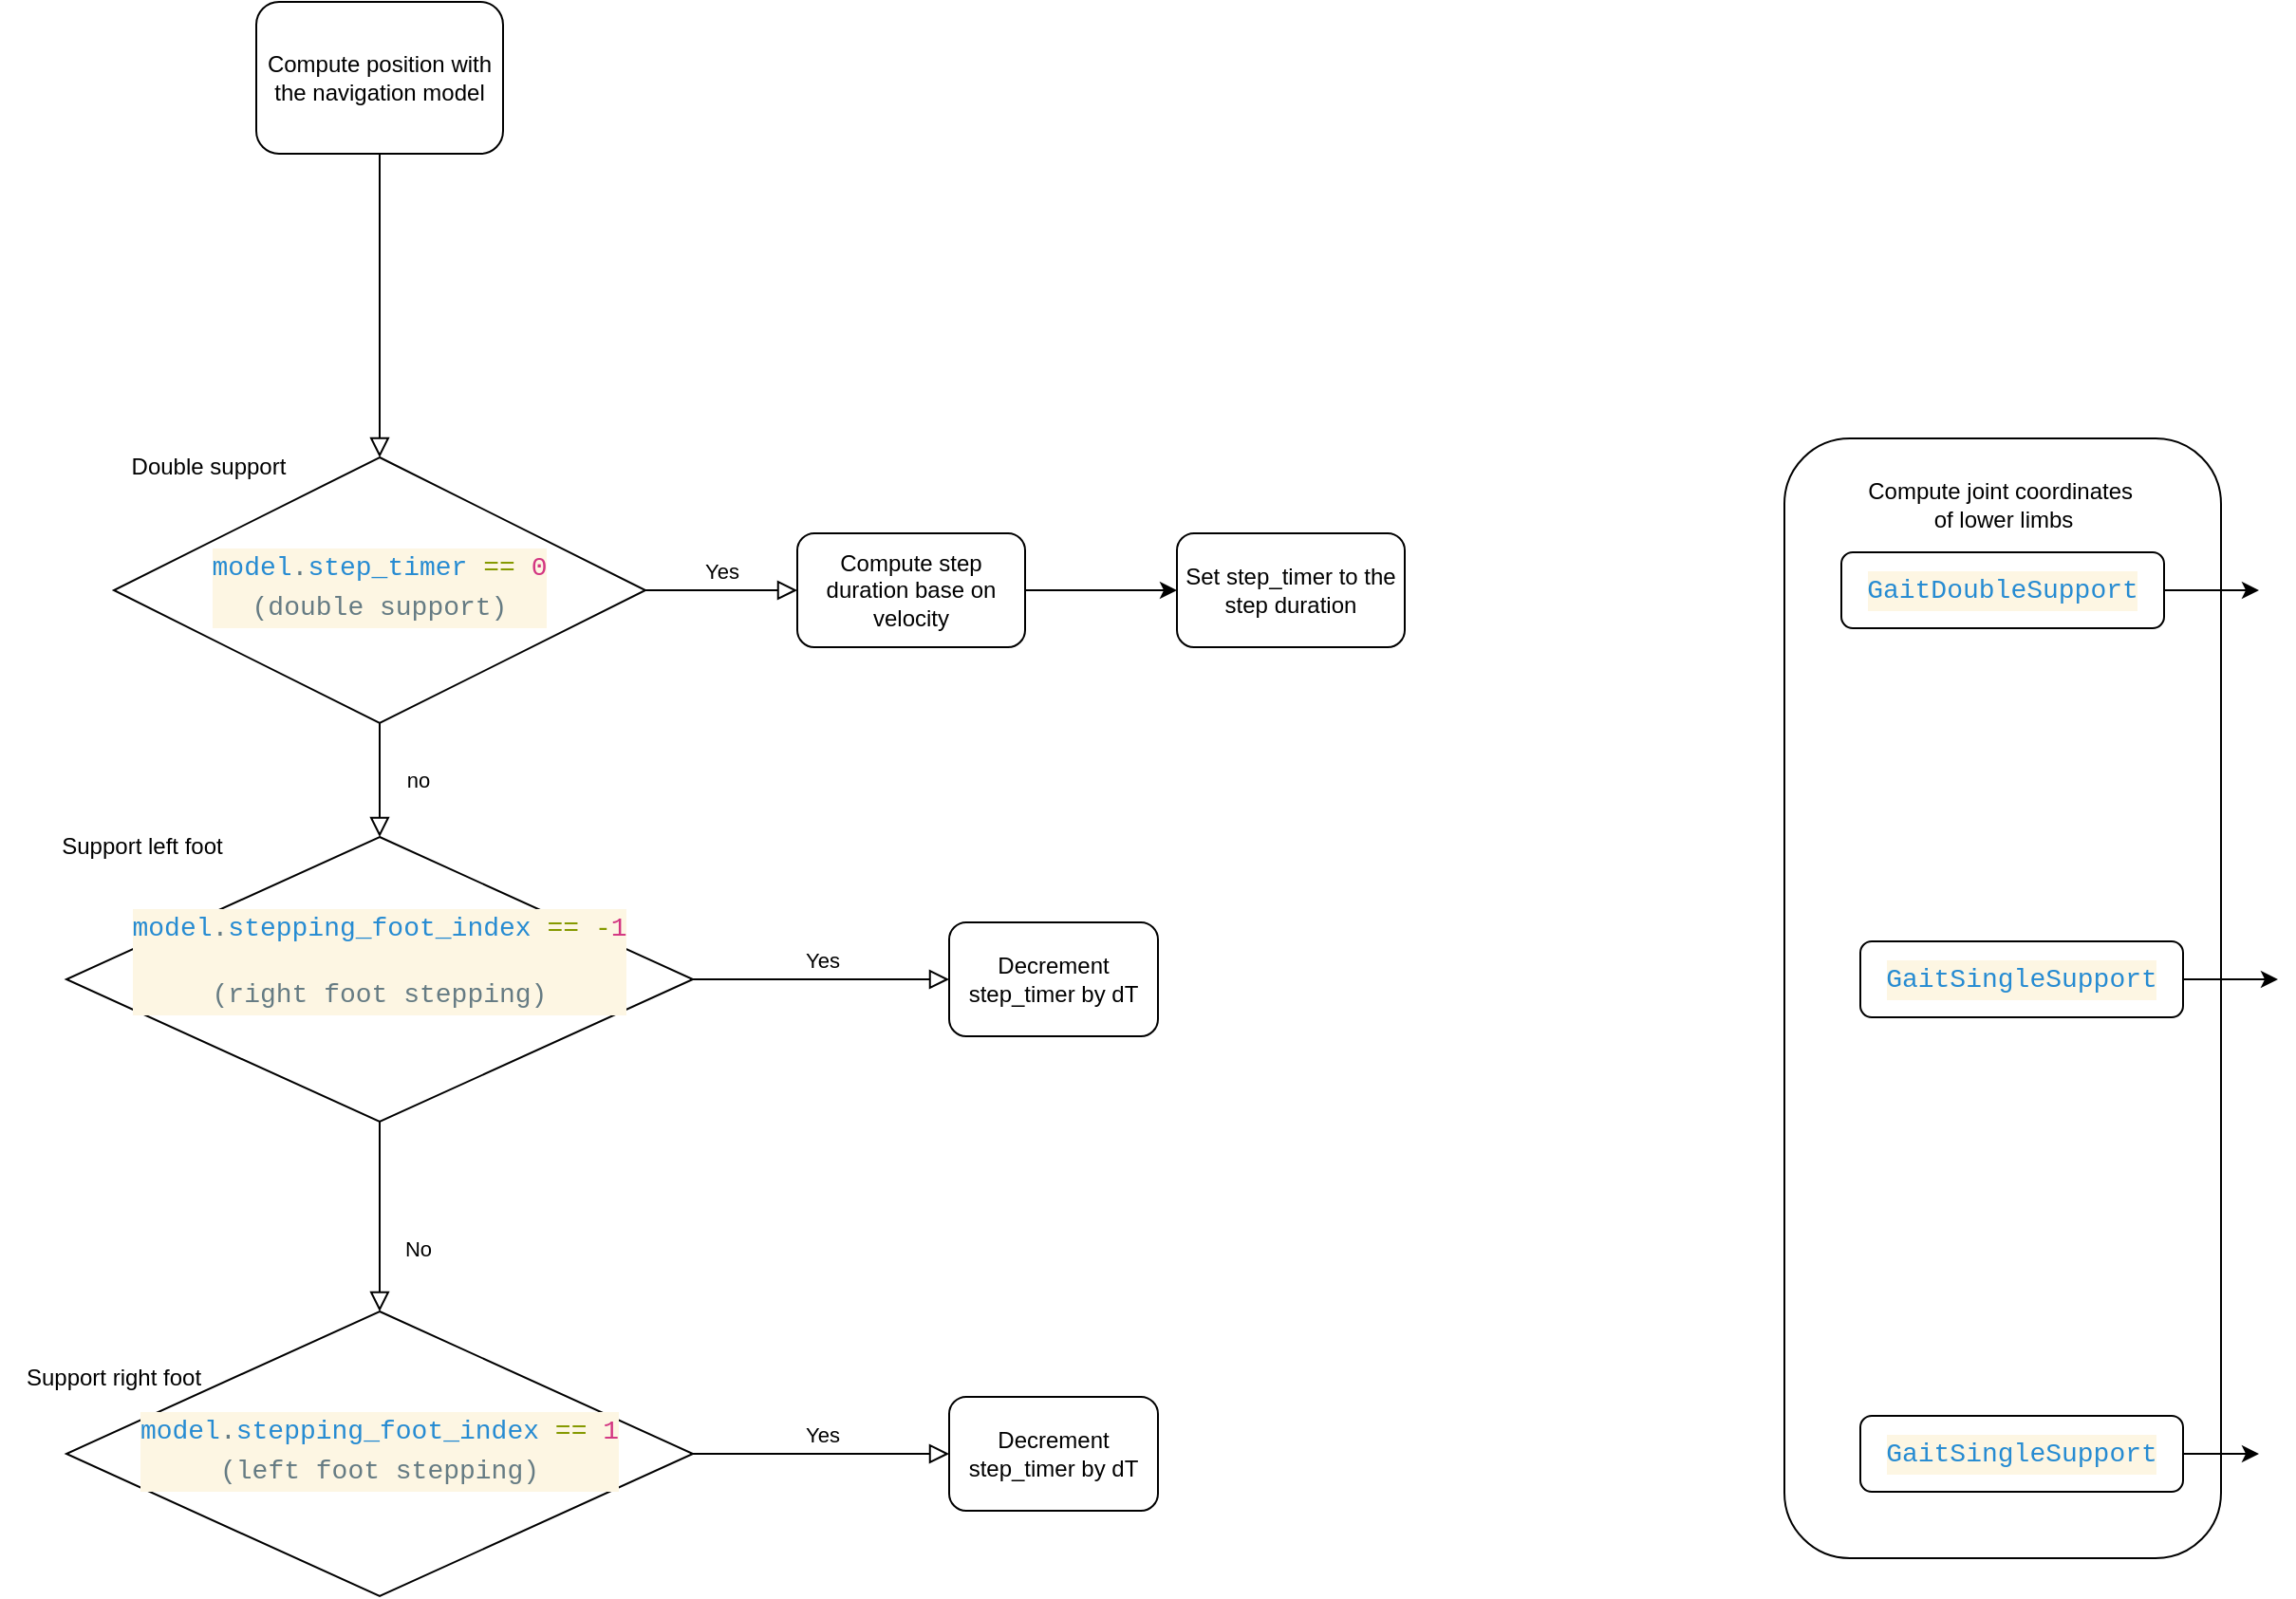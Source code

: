 <mxfile version="27.0.5">
  <diagram id="C5RBs43oDa-KdzZeNtuy" name="Page-1">
    <mxGraphModel dx="1482" dy="2116" grid="1" gridSize="10" guides="1" tooltips="1" connect="1" arrows="1" fold="1" page="1" pageScale="1" pageWidth="827" pageHeight="1169" math="0" shadow="0">
      <root>
        <mxCell id="WIyWlLk6GJQsqaUBKTNV-0" />
        <mxCell id="WIyWlLk6GJQsqaUBKTNV-1" parent="WIyWlLk6GJQsqaUBKTNV-0" />
        <mxCell id="PQirl96RrpEJDy-1M4Qc-6" value="" style="rounded=1;whiteSpace=wrap;html=1;fillColor=none;" vertex="1" parent="WIyWlLk6GJQsqaUBKTNV-1">
          <mxGeometry x="1030" y="190" width="230" height="590" as="geometry" />
        </mxCell>
        <mxCell id="WIyWlLk6GJQsqaUBKTNV-2" value="" style="rounded=0;html=1;jettySize=auto;orthogonalLoop=1;fontSize=11;endArrow=block;endFill=0;endSize=8;strokeWidth=1;shadow=0;labelBackgroundColor=none;edgeStyle=orthogonalEdgeStyle;" parent="WIyWlLk6GJQsqaUBKTNV-1" source="WIyWlLk6GJQsqaUBKTNV-3" target="WIyWlLk6GJQsqaUBKTNV-6" edge="1">
          <mxGeometry relative="1" as="geometry" />
        </mxCell>
        <mxCell id="WIyWlLk6GJQsqaUBKTNV-3" value="&lt;div&gt;Compute position with the navigation model&lt;/div&gt;" style="rounded=1;whiteSpace=wrap;html=1;fontSize=12;glass=0;strokeWidth=1;shadow=0;" parent="WIyWlLk6GJQsqaUBKTNV-1" vertex="1">
          <mxGeometry x="225" y="-40" width="130" height="80" as="geometry" />
        </mxCell>
        <mxCell id="WIyWlLk6GJQsqaUBKTNV-4" value="no" style="rounded=0;html=1;jettySize=auto;orthogonalLoop=1;fontSize=11;endArrow=block;endFill=0;endSize=8;strokeWidth=1;shadow=0;labelBackgroundColor=none;edgeStyle=orthogonalEdgeStyle;" parent="WIyWlLk6GJQsqaUBKTNV-1" source="WIyWlLk6GJQsqaUBKTNV-6" target="WIyWlLk6GJQsqaUBKTNV-10" edge="1">
          <mxGeometry y="20" relative="1" as="geometry">
            <mxPoint as="offset" />
          </mxGeometry>
        </mxCell>
        <mxCell id="WIyWlLk6GJQsqaUBKTNV-6" value="&lt;div style=&quot;color: rgb(101, 123, 131); background-color: rgb(253, 246, 227); font-family: Menlo, Monaco, &amp;quot;Courier New&amp;quot;, monospace; font-weight: normal; font-size: 14px; line-height: 21px; white-space: pre;&quot;&gt;&lt;div&gt;&lt;span style=&quot;color: rgb(38, 139, 210);&quot;&gt;model&lt;/span&gt;&lt;span style=&quot;color: rgb(101, 123, 131);&quot;&gt;.&lt;/span&gt;&lt;span style=&quot;color: rgb(38, 139, 210);&quot;&gt;step_timer&lt;/span&gt;&lt;span style=&quot;color: rgb(101, 123, 131);&quot;&gt; &lt;/span&gt;&lt;span style=&quot;color: rgb(133, 153, 0);&quot;&gt;==&lt;/span&gt;&lt;span style=&quot;color: rgb(101, 123, 131);&quot;&gt; &lt;/span&gt;&lt;span style=&quot;color: rgb(211, 54, 130);&quot;&gt;0&lt;/span&gt;&lt;/div&gt;&lt;div&gt;(double support)&lt;/div&gt;&lt;/div&gt;" style="rhombus;whiteSpace=wrap;html=1;shadow=0;fontFamily=Helvetica;fontSize=12;align=center;strokeWidth=1;spacing=6;spacingTop=-4;" parent="WIyWlLk6GJQsqaUBKTNV-1" vertex="1">
          <mxGeometry x="150" y="200" width="280" height="140" as="geometry" />
        </mxCell>
        <mxCell id="WIyWlLk6GJQsqaUBKTNV-8" value="No" style="rounded=0;html=1;jettySize=auto;orthogonalLoop=1;fontSize=11;endArrow=block;endFill=0;endSize=8;strokeWidth=1;shadow=0;labelBackgroundColor=none;edgeStyle=orthogonalEdgeStyle;entryX=0.5;entryY=0;entryDx=0;entryDy=0;" parent="WIyWlLk6GJQsqaUBKTNV-1" source="WIyWlLk6GJQsqaUBKTNV-10" target="FwC-rO2hknufRGH2ORat-2" edge="1">
          <mxGeometry x="0.333" y="20" relative="1" as="geometry">
            <mxPoint as="offset" />
            <mxPoint x="265" y="670" as="targetPoint" />
          </mxGeometry>
        </mxCell>
        <mxCell id="WIyWlLk6GJQsqaUBKTNV-9" value="Yes" style="edgeStyle=orthogonalEdgeStyle;rounded=0;html=1;jettySize=auto;orthogonalLoop=1;fontSize=11;endArrow=block;endFill=0;endSize=8;strokeWidth=1;shadow=0;labelBackgroundColor=none;entryX=0;entryY=0.5;entryDx=0;entryDy=0;" parent="WIyWlLk6GJQsqaUBKTNV-1" source="WIyWlLk6GJQsqaUBKTNV-10" target="PQirl96RrpEJDy-1M4Qc-11" edge="1">
          <mxGeometry y="10" relative="1" as="geometry">
            <mxPoint as="offset" />
            <mxPoint x="610" y="470" as="targetPoint" />
          </mxGeometry>
        </mxCell>
        <mxCell id="WIyWlLk6GJQsqaUBKTNV-10" value="&lt;div style=&quot;color: rgb(101, 123, 131); background-color: rgb(253, 246, 227); font-family: Menlo, Monaco, &amp;quot;Courier New&amp;quot;, monospace; font-weight: normal; font-size: 14px; line-height: 21px; white-space: pre;&quot;&gt;&lt;p&gt;&lt;span style=&quot;color: rgb(38, 139, 210);&quot;&gt;&lt;/span&gt;&lt;span style=&quot;color: rgb(38, 139, 210);&quot;&gt;model&lt;/span&gt;&lt;span style=&quot;color: rgb(101, 123, 131);&quot;&gt;.&lt;/span&gt;&lt;span style=&quot;color: rgb(38, 139, 210);&quot;&gt;stepping_foot_index&lt;/span&gt;&lt;span style=&quot;color: rgb(101, 123, 131);&quot;&gt; &lt;/span&gt;&lt;span style=&quot;color: rgb(133, 153, 0);&quot;&gt;==&lt;/span&gt;&lt;span style=&quot;color: rgb(101, 123, 131);&quot;&gt; &lt;/span&gt;&lt;span style=&quot;color: rgb(133, 153, 0);&quot;&gt;-&lt;/span&gt;&lt;span style=&quot;color: rgb(211, 54, 130);&quot;&gt;1&lt;/span&gt;&lt;/p&gt;&lt;p&gt;(right foot stepping)&lt;/p&gt;&lt;/div&gt;&lt;div&gt;&lt;br&gt;&lt;/div&gt;" style="rhombus;whiteSpace=wrap;html=1;shadow=0;fontFamily=Helvetica;fontSize=12;align=center;strokeWidth=1;spacing=6;spacingTop=-4;" parent="WIyWlLk6GJQsqaUBKTNV-1" vertex="1">
          <mxGeometry x="125" y="400" width="330" height="150" as="geometry" />
        </mxCell>
        <mxCell id="FwC-rO2hknufRGH2ORat-4" style="edgeStyle=orthogonalEdgeStyle;rounded=0;orthogonalLoop=1;jettySize=auto;html=1;" parent="WIyWlLk6GJQsqaUBKTNV-1" source="WIyWlLk6GJQsqaUBKTNV-12" edge="1">
          <mxGeometry relative="1" as="geometry">
            <mxPoint x="1290" y="475" as="targetPoint" />
          </mxGeometry>
        </mxCell>
        <mxCell id="WIyWlLk6GJQsqaUBKTNV-12" value="&lt;div style=&quot;color: #657b83;background-color: #fdf6e3;font-family: Menlo, Monaco, &#39;Courier New&#39;, monospace;font-weight: normal;font-size: 14px;line-height: 21px;white-space: pre;&quot;&gt;&lt;div&gt;&lt;span style=&quot;color: #268bd2;&quot;&gt;GaitSingleSupport&lt;/span&gt;&lt;/div&gt;&lt;/div&gt;" style="rounded=1;whiteSpace=wrap;html=1;fontSize=12;glass=0;strokeWidth=1;shadow=0;" parent="WIyWlLk6GJQsqaUBKTNV-1" vertex="1">
          <mxGeometry x="1070" y="455" width="170" height="40" as="geometry" />
        </mxCell>
        <mxCell id="FwC-rO2hknufRGH2ORat-2" value="&lt;div style=&quot;color: rgb(101, 123, 131); background-color: rgb(253, 246, 227); font-family: Menlo, Monaco, &amp;quot;Courier New&amp;quot;, monospace; font-weight: normal; font-size: 14px; line-height: 21px; white-space: pre;&quot;&gt;&lt;div&gt;&lt;span style=&quot;color: rgb(38, 139, 210);&quot;&gt;model&lt;/span&gt;&lt;span style=&quot;color: rgb(101, 123, 131);&quot;&gt;.&lt;/span&gt;&lt;span style=&quot;color: rgb(38, 139, 210);&quot;&gt;stepping_foot_index&lt;/span&gt;&lt;span style=&quot;color: rgb(101, 123, 131);&quot;&gt; &lt;/span&gt;&lt;span style=&quot;color: rgb(133, 153, 0);&quot;&gt;==&lt;/span&gt;&lt;span style=&quot;color: rgb(101, 123, 131);&quot;&gt; &lt;/span&gt;&lt;span style=&quot;color: rgb(211, 54, 130);&quot;&gt;1&lt;/span&gt;&lt;br&gt;&lt;/div&gt;&lt;div&gt;(left foot stepping)&lt;/div&gt;&lt;/div&gt;" style="rhombus;whiteSpace=wrap;html=1;shadow=0;fontFamily=Helvetica;fontSize=12;align=center;strokeWidth=1;spacing=6;spacingTop=-4;" parent="WIyWlLk6GJQsqaUBKTNV-1" vertex="1">
          <mxGeometry x="125" y="650" width="330" height="150" as="geometry" />
        </mxCell>
        <mxCell id="FwC-rO2hknufRGH2ORat-5" value="Yes" style="edgeStyle=orthogonalEdgeStyle;rounded=0;html=1;jettySize=auto;orthogonalLoop=1;fontSize=11;endArrow=block;endFill=0;endSize=8;strokeWidth=1;shadow=0;labelBackgroundColor=none;exitX=1;exitY=0.5;exitDx=0;exitDy=0;entryX=0;entryY=0.5;entryDx=0;entryDy=0;" parent="WIyWlLk6GJQsqaUBKTNV-1" source="FwC-rO2hknufRGH2ORat-2" target="PQirl96RrpEJDy-1M4Qc-15" edge="1">
          <mxGeometry y="10" relative="1" as="geometry">
            <mxPoint as="offset" />
            <mxPoint x="500" y="725" as="sourcePoint" />
            <mxPoint x="610" y="725" as="targetPoint" />
          </mxGeometry>
        </mxCell>
        <mxCell id="FwC-rO2hknufRGH2ORat-6" style="edgeStyle=orthogonalEdgeStyle;rounded=0;orthogonalLoop=1;jettySize=auto;html=1;" parent="WIyWlLk6GJQsqaUBKTNV-1" source="FwC-rO2hknufRGH2ORat-7" edge="1">
          <mxGeometry relative="1" as="geometry">
            <mxPoint x="1280" y="725" as="targetPoint" />
          </mxGeometry>
        </mxCell>
        <mxCell id="FwC-rO2hknufRGH2ORat-7" value="&lt;div style=&quot;color: #657b83;background-color: #fdf6e3;font-family: Menlo, Monaco, &#39;Courier New&#39;, monospace;font-weight: normal;font-size: 14px;line-height: 21px;white-space: pre;&quot;&gt;&lt;div&gt;&lt;span style=&quot;color: #268bd2;&quot;&gt;GaitSingleSupport&lt;/span&gt;&lt;/div&gt;&lt;/div&gt;" style="rounded=1;whiteSpace=wrap;html=1;fontSize=12;glass=0;strokeWidth=1;shadow=0;" parent="WIyWlLk6GJQsqaUBKTNV-1" vertex="1">
          <mxGeometry x="1070" y="705" width="170" height="40" as="geometry" />
        </mxCell>
        <mxCell id="FwC-rO2hknufRGH2ORat-8" value="Yes" style="edgeStyle=orthogonalEdgeStyle;rounded=0;html=1;jettySize=auto;orthogonalLoop=1;fontSize=11;endArrow=block;endFill=0;endSize=8;strokeWidth=1;shadow=0;labelBackgroundColor=none;exitX=1;exitY=0.5;exitDx=0;exitDy=0;entryX=0;entryY=0.5;entryDx=0;entryDy=0;" parent="WIyWlLk6GJQsqaUBKTNV-1" source="WIyWlLk6GJQsqaUBKTNV-6" target="PQirl96RrpEJDy-1M4Qc-7" edge="1">
          <mxGeometry y="10" relative="1" as="geometry">
            <mxPoint as="offset" />
            <mxPoint x="520" y="270" as="sourcePoint" />
            <Array as="points" />
            <mxPoint x="590" y="270" as="targetPoint" />
          </mxGeometry>
        </mxCell>
        <mxCell id="FwC-rO2hknufRGH2ORat-9" style="edgeStyle=orthogonalEdgeStyle;rounded=0;orthogonalLoop=1;jettySize=auto;html=1;" parent="WIyWlLk6GJQsqaUBKTNV-1" source="FwC-rO2hknufRGH2ORat-10" edge="1">
          <mxGeometry relative="1" as="geometry">
            <mxPoint x="1280" y="270" as="targetPoint" />
          </mxGeometry>
        </mxCell>
        <mxCell id="FwC-rO2hknufRGH2ORat-10" value="&lt;div style=&quot;color: rgb(101, 123, 131); background-color: rgb(253, 246, 227); font-family: Menlo, Monaco, &amp;quot;Courier New&amp;quot;, monospace; font-weight: normal; font-size: 14px; line-height: 21px; white-space: pre;&quot;&gt;&lt;div&gt;&lt;span style=&quot;color: rgb(38, 139, 210);&quot;&gt;GaitDoubleSupport&lt;/span&gt;&lt;/div&gt;&lt;/div&gt;" style="rounded=1;whiteSpace=wrap;html=1;fontSize=12;glass=0;strokeWidth=1;shadow=0;" parent="WIyWlLk6GJQsqaUBKTNV-1" vertex="1">
          <mxGeometry x="1060" y="250" width="170" height="40" as="geometry" />
        </mxCell>
        <mxCell id="PQirl96RrpEJDy-1M4Qc-0" value="&lt;div&gt;Compute joint coordinates&amp;nbsp;&lt;/div&gt;&lt;div&gt;of lower limbs &lt;/div&gt;" style="text;html=1;align=center;verticalAlign=middle;resizable=0;points=[];autosize=1;strokeColor=none;fillColor=none;" vertex="1" parent="WIyWlLk6GJQsqaUBKTNV-1">
          <mxGeometry x="1060" y="205" width="170" height="40" as="geometry" />
        </mxCell>
        <mxCell id="PQirl96RrpEJDy-1M4Qc-9" value="" style="edgeStyle=orthogonalEdgeStyle;rounded=0;orthogonalLoop=1;jettySize=auto;html=1;" edge="1" parent="WIyWlLk6GJQsqaUBKTNV-1" source="PQirl96RrpEJDy-1M4Qc-7" target="PQirl96RrpEJDy-1M4Qc-8">
          <mxGeometry relative="1" as="geometry" />
        </mxCell>
        <mxCell id="PQirl96RrpEJDy-1M4Qc-7" value="Compute step duration base on velocity" style="rounded=1;whiteSpace=wrap;html=1;" vertex="1" parent="WIyWlLk6GJQsqaUBKTNV-1">
          <mxGeometry x="510" y="240" width="120" height="60" as="geometry" />
        </mxCell>
        <mxCell id="PQirl96RrpEJDy-1M4Qc-8" value="Set step_timer to the step duration" style="whiteSpace=wrap;html=1;rounded=1;" vertex="1" parent="WIyWlLk6GJQsqaUBKTNV-1">
          <mxGeometry x="710" y="240" width="120" height="60" as="geometry" />
        </mxCell>
        <mxCell id="PQirl96RrpEJDy-1M4Qc-11" value="Decrement step_timer by dT" style="rounded=1;whiteSpace=wrap;html=1;" vertex="1" parent="WIyWlLk6GJQsqaUBKTNV-1">
          <mxGeometry x="590" y="445" width="110" height="60" as="geometry" />
        </mxCell>
        <mxCell id="PQirl96RrpEJDy-1M4Qc-12" value="Double support" style="text;html=1;align=center;verticalAlign=middle;whiteSpace=wrap;rounded=0;" vertex="1" parent="WIyWlLk6GJQsqaUBKTNV-1">
          <mxGeometry x="140" y="190" width="120" height="30" as="geometry" />
        </mxCell>
        <mxCell id="PQirl96RrpEJDy-1M4Qc-13" value="Support left foot" style="text;html=1;align=center;verticalAlign=middle;whiteSpace=wrap;rounded=0;" vertex="1" parent="WIyWlLk6GJQsqaUBKTNV-1">
          <mxGeometry x="105" y="390" width="120" height="30" as="geometry" />
        </mxCell>
        <mxCell id="PQirl96RrpEJDy-1M4Qc-14" value="Support right foot" style="text;html=1;align=center;verticalAlign=middle;whiteSpace=wrap;rounded=0;" vertex="1" parent="WIyWlLk6GJQsqaUBKTNV-1">
          <mxGeometry x="90" y="670" width="120" height="30" as="geometry" />
        </mxCell>
        <mxCell id="PQirl96RrpEJDy-1M4Qc-15" value="Decrement step_timer by dT" style="rounded=1;whiteSpace=wrap;html=1;" vertex="1" parent="WIyWlLk6GJQsqaUBKTNV-1">
          <mxGeometry x="590" y="695" width="110" height="60" as="geometry" />
        </mxCell>
      </root>
    </mxGraphModel>
  </diagram>
</mxfile>
